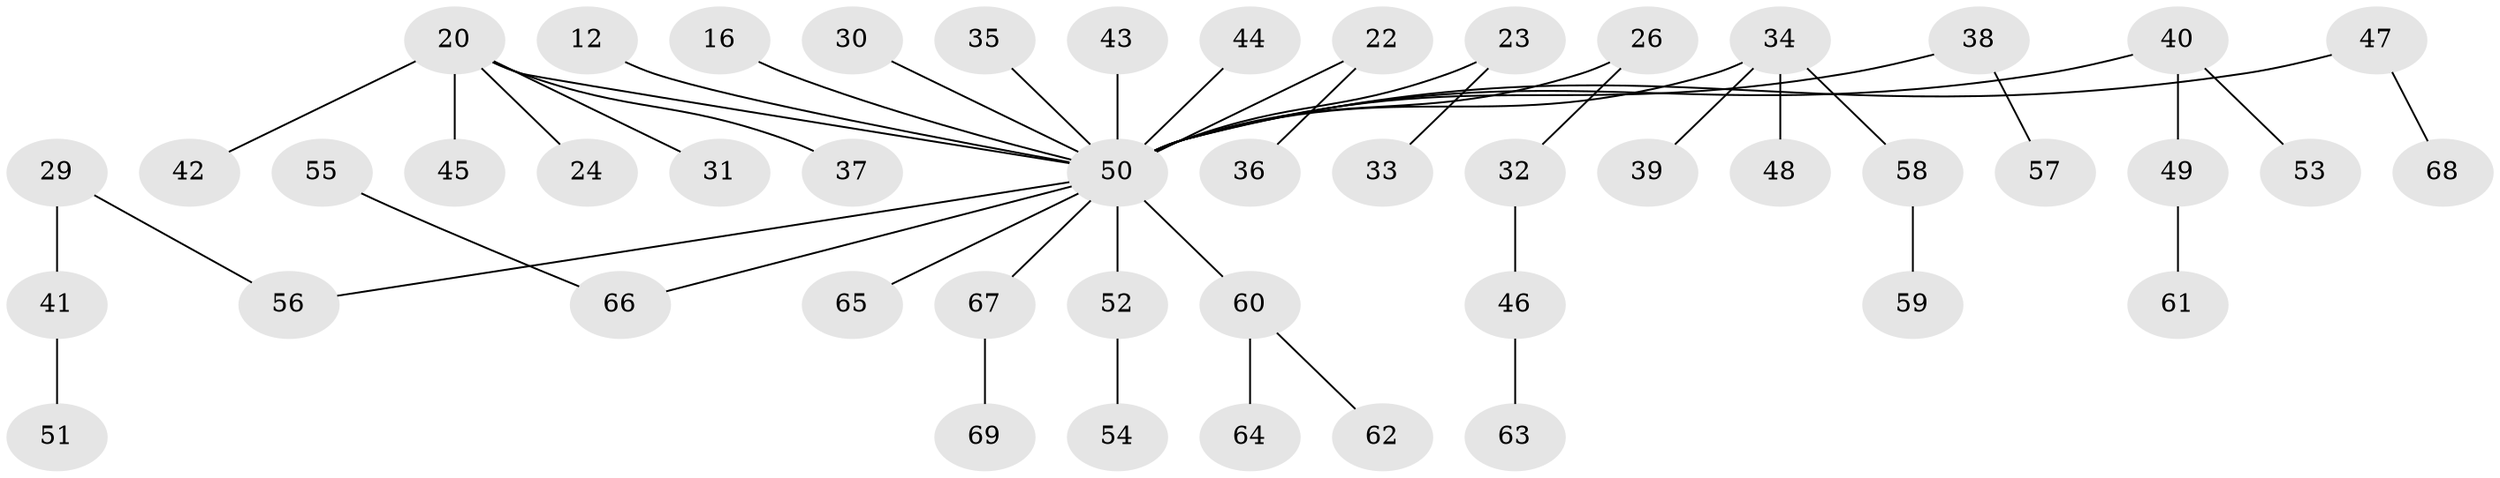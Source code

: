 // original degree distribution, {3: 0.13043478260869565, 6: 0.028985507246376812, 4: 0.07246376811594203, 1: 0.4927536231884058, 2: 0.2608695652173913, 7: 0.014492753623188406}
// Generated by graph-tools (version 1.1) at 2025/56/03/04/25 21:56:20]
// undirected, 48 vertices, 47 edges
graph export_dot {
graph [start="1"]
  node [color=gray90,style=filled];
  12;
  16;
  20 [super="+18"];
  22;
  23;
  24;
  26;
  29;
  30;
  31;
  32;
  33;
  34;
  35;
  36;
  37;
  38;
  39;
  40 [super="+28"];
  41;
  42;
  43;
  44;
  45;
  46;
  47;
  48;
  49;
  50 [super="+2+3+14+4+6+19+5+21"];
  51;
  52 [super="+25"];
  53;
  54;
  55;
  56 [super="+27"];
  57;
  58;
  59;
  60;
  61;
  62;
  63;
  64;
  65;
  66 [super="+9"];
  67;
  68;
  69;
  12 -- 50;
  16 -- 50;
  20 -- 37;
  20 -- 50;
  20 -- 24;
  20 -- 42;
  20 -- 45;
  20 -- 31;
  22 -- 36;
  22 -- 50;
  23 -- 33;
  23 -- 50;
  26 -- 32;
  26 -- 50;
  29 -- 41;
  29 -- 56;
  30 -- 50;
  32 -- 46;
  34 -- 39;
  34 -- 48;
  34 -- 58;
  34 -- 50;
  35 -- 50;
  38 -- 57;
  38 -- 50;
  40 -- 53;
  40 -- 49;
  40 -- 50;
  41 -- 51;
  43 -- 50;
  44 -- 50;
  46 -- 63;
  47 -- 68;
  47 -- 50;
  49 -- 61;
  50 -- 56;
  50 -- 65;
  50 -- 66;
  50 -- 67;
  50 -- 60;
  50 -- 52;
  52 -- 54;
  55 -- 66;
  58 -- 59;
  60 -- 62;
  60 -- 64;
  67 -- 69;
}
